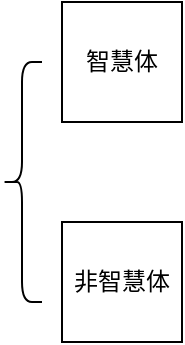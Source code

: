 <mxfile version="26.0.14">
  <diagram name="第 1 页" id="hbEEyPEUSp0d5otVwwGE">
    <mxGraphModel dx="1434" dy="738" grid="1" gridSize="10" guides="1" tooltips="1" connect="1" arrows="1" fold="1" page="1" pageScale="1" pageWidth="827" pageHeight="1169" math="0" shadow="0">
      <root>
        <mxCell id="0" />
        <mxCell id="1" parent="0" />
        <mxCell id="7bjpnatf0TC-jR-XUUpq-1" value="智慧体" style="rounded=0;whiteSpace=wrap;html=1;" vertex="1" parent="1">
          <mxGeometry x="340" y="230" width="60" height="60" as="geometry" />
        </mxCell>
        <mxCell id="7bjpnatf0TC-jR-XUUpq-2" value="非智慧体" style="rounded=0;whiteSpace=wrap;html=1;" vertex="1" parent="1">
          <mxGeometry x="340" y="340" width="60" height="60" as="geometry" />
        </mxCell>
        <mxCell id="7bjpnatf0TC-jR-XUUpq-3" value="" style="shape=curlyBracket;whiteSpace=wrap;html=1;rounded=1;labelPosition=left;verticalLabelPosition=middle;align=right;verticalAlign=middle;" vertex="1" parent="1">
          <mxGeometry x="310" y="260" width="20" height="120" as="geometry" />
        </mxCell>
      </root>
    </mxGraphModel>
  </diagram>
</mxfile>
